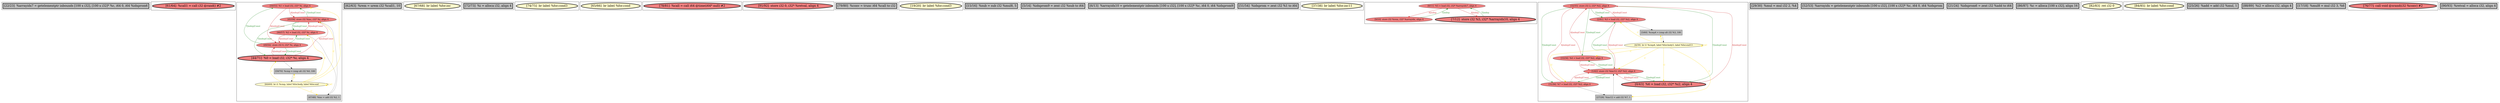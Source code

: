 
digraph G {





subgraph cluster27 {


node168 [penwidth=3.0,fontsize=20,fillcolor=grey,label="[22/23]  %arrayidx7 = getelementptr inbounds [100 x i32], [100 x i32]* %c, i64 0, i64 %idxprom6",shape=rectangle,style=filled ]



}

subgraph cluster28 {


node169 [penwidth=3.0,fontsize=20,fillcolor=lightcoral,label="[61/64]  %call1 = call i32 @rand() #2",shape=ellipse,style=filled ]



}

subgraph cluster26 {


node167 [fillcolor=lightcoral,label="[50/55]  %1 = load i32, i32* %i, align 4",shape=ellipse,style=filled ]
node166 [fillcolor=grey,label="[59/70]  %cmp = icmp ult i32 %0, 100",shape=rectangle,style=filled ]
node161 [fillcolor=lightcoral,label="[45/58]  store i32 %inc, i32* %i, align 4",shape=ellipse,style=filled ]
node162 [fillcolor=grey,label="[47/48]  %inc = add i32 %2, 1",shape=rectangle,style=filled ]
node160 [fillcolor=lemonchiffon,label="[60/69]  br i1 %cmp, label %for.body, label %for.end",shape=ellipse,style=filled ]
node163 [penwidth=3.0,fontsize=20,fillcolor=lightcoral,label="[44/71]  %0 = load i32, i32* %i, align 4",shape=ellipse,style=filled ]
node164 [fillcolor=lightcoral,label="[46/57]  %2 = load i32, i32* %i, align 4",shape=ellipse,style=filled ]
node165 [fillcolor=lightcoral,label="[49/56]  store i32 0, i32* %i, align 4",shape=ellipse,style=filled ]

node164->node161 [style=solid,color=firebrick3,label="A|indep|Const",penwidth=1.0,fontcolor=firebrick3 ]
node163->node161 [style=solid,color=firebrick3,label="A|indep|Const",penwidth=1.0,fontcolor=firebrick3 ]
node161->node163 [style=solid,color=forestgreen,label="T|indep|Const",penwidth=1.0,fontcolor=forestgreen ]
node164->node162 [style=solid,color=black,label="",penwidth=0.5,fontcolor=black ]
node166->node160 [style=solid,color=black,label="",penwidth=0.5,fontcolor=black ]
node165->node164 [style=solid,color=forestgreen,label="T|indep|Const",penwidth=1.0,fontcolor=forestgreen ]
node160->node162 [style=solid,color=gold,label="C",penwidth=1.0,fontcolor=gold ]
node164->node165 [style=solid,color=firebrick3,label="A|indep|Const",penwidth=1.0,fontcolor=firebrick3 ]
node165->node167 [style=solid,color=forestgreen,label="T|indep|Const",penwidth=1.0,fontcolor=forestgreen ]
node160->node160 [style=solid,color=gold,label="C",penwidth=1.0,fontcolor=gold ]
node162->node161 [style=solid,color=black,label="",penwidth=0.5,fontcolor=black ]
node167->node165 [style=solid,color=firebrick3,label="A|indep|Const",penwidth=1.0,fontcolor=firebrick3 ]
node167->node161 [style=solid,color=firebrick3,label="A|indep|Const",penwidth=1.0,fontcolor=firebrick3 ]
node160->node163 [style=solid,color=gold,label="C",penwidth=1.0,fontcolor=gold ]
node160->node166 [style=solid,color=gold,label="C",penwidth=1.0,fontcolor=gold ]
node161->node167 [style=solid,color=forestgreen,label="T|indep|Const",penwidth=1.0,fontcolor=forestgreen ]
node163->node165 [style=solid,color=firebrick3,label="A|indep|Const",penwidth=1.0,fontcolor=firebrick3 ]
node161->node164 [style=solid,color=forestgreen,label="T|indep|Const",penwidth=1.0,fontcolor=forestgreen ]
node163->node166 [style=solid,color=black,label="",penwidth=0.5,fontcolor=black ]
node160->node161 [style=solid,color=gold,label="C",penwidth=1.0,fontcolor=gold ]
node160->node167 [style=solid,color=gold,label="C",penwidth=1.0,fontcolor=gold ]
node165->node163 [style=solid,color=forestgreen,label="T|indep|Const",penwidth=1.0,fontcolor=forestgreen ]
node160->node164 [style=solid,color=gold,label="C",penwidth=1.0,fontcolor=gold ]


}

subgraph cluster29 {


node170 [penwidth=3.0,fontsize=20,fillcolor=grey,label="[62/63]  %rem = urem i32 %call1, 10",shape=rectangle,style=filled ]



}

subgraph cluster25 {


node159 [penwidth=3.0,fontsize=20,fillcolor=lemonchiffon,label="[67/68]  br label %for.inc",shape=ellipse,style=filled ]



}

subgraph cluster24 {


node158 [penwidth=3.0,fontsize=20,fillcolor=grey,label="[72/73]  %i = alloca i32, align 4",shape=rectangle,style=filled ]



}

subgraph cluster22 {


node156 [penwidth=3.0,fontsize=20,fillcolor=lemonchiffon,label="[74/75]  br label %for.cond3",shape=ellipse,style=filled ]



}

subgraph cluster20 {


node154 [penwidth=3.0,fontsize=20,fillcolor=lemonchiffon,label="[65/66]  br label %for.cond",shape=ellipse,style=filled ]



}

subgraph cluster18 {


node152 [penwidth=3.0,fontsize=20,fillcolor=lightcoral,label="[78/81]  %call = call i64 @time(i64* null) #2",shape=ellipse,style=filled ]



}

subgraph cluster16 {


node150 [penwidth=3.0,fontsize=20,fillcolor=lightcoral,label="[91/92]  store i32 0, i32* %retval, align 4",shape=ellipse,style=filled ]



}

subgraph cluster17 {


node151 [penwidth=3.0,fontsize=20,fillcolor=grey,label="[79/80]  %conv = trunc i64 %call to i32",shape=rectangle,style=filled ]



}

subgraph cluster4 {


node130 [penwidth=3.0,fontsize=20,fillcolor=lemonchiffon,label="[19/20]  br label %for.cond3",shape=ellipse,style=filled ]



}

subgraph cluster3 {


node129 [penwidth=3.0,fontsize=20,fillcolor=grey,label="[15/16]  %sub = sub i32 %mul8, 5",shape=rectangle,style=filled ]



}

subgraph cluster2 {


node128 [penwidth=3.0,fontsize=20,fillcolor=grey,label="[5/14]  %idxprom9 = zext i32 %sub to i64",shape=rectangle,style=filled ]



}

subgraph cluster1 {


node127 [penwidth=3.0,fontsize=20,fillcolor=grey,label="[6/13]  %arrayidx10 = getelementptr inbounds [100 x i32], [100 x i32]* %c, i64 0, i64 %idxprom9",shape=rectangle,style=filled ]



}

subgraph cluster12 {


node146 [penwidth=3.0,fontsize=20,fillcolor=grey,label="[51/54]  %idxprom = zext i32 %1 to i64",shape=rectangle,style=filled ]



}

subgraph cluster5 {


node131 [penwidth=3.0,fontsize=20,fillcolor=lemonchiffon,label="[37/38]  br label %for.inc11",shape=ellipse,style=filled ]



}

subgraph cluster0 {


node126 [fillcolor=lightcoral,label="[8/11]  %5 = load i32, i32* %arrayidx7, align 4",shape=ellipse,style=filled ]
node124 [fillcolor=lightcoral,label="[9/10]  store i32 %rem, i32* %arrayidx, align 4",shape=ellipse,style=filled ]
node125 [penwidth=3.0,fontsize=20,fillcolor=lightcoral,label="[7/12]  store i32 %5, i32* %arrayidx10, align 4",shape=ellipse,style=filled ]

node126->node125 [style=solid,color=firebrick3,label="A|indep",penwidth=1.0,fontcolor=firebrick3 ]
node125->node126 [style=solid,color=forestgreen,label="T|indep",penwidth=1.0,fontcolor=forestgreen ]
node126->node124 [style=solid,color=firebrick3,label="A|indep",penwidth=1.0,fontcolor=firebrick3 ]
node124->node126 [style=solid,color=forestgreen,label="T|indep",penwidth=1.0,fontcolor=forestgreen ]


}

subgraph cluster6 {


node138 [fillcolor=lightcoral,label="[32/35]  store i32 2, i32* %i2, align 4",shape=ellipse,style=filled ]
node133 [fillcolor=lightcoral,label="[2/41]  %3 = load i32, i32* %i2, align 4",shape=ellipse,style=filled ]
node136 [penwidth=3.0,fontsize=20,fillcolor=lightcoral,label="[0/43]  %6 = load i32, i32* %i2, align 4",shape=ellipse,style=filled ]
node132 [fillcolor=grey,label="[27/28]  %inc12 = add i32 %7, 1",shape=rectangle,style=filled ]
node140 [fillcolor=lemonchiffon,label="[4/39]  br i1 %cmp4, label %for.body5, label %for.end13",shape=ellipse,style=filled ]
node139 [fillcolor=lightcoral,label="[31/36]  %7 = load i32, i32* %i2, align 4",shape=ellipse,style=filled ]
node135 [fillcolor=lightcoral,label="[1/42]  store i32 %inc12, i32* %i2, align 4",shape=ellipse,style=filled ]
node134 [fillcolor=grey,label="[3/40]  %cmp4 = icmp ult i32 %3, 100",shape=rectangle,style=filled ]
node137 [fillcolor=lightcoral,label="[33/34]  %4 = load i32, i32* %i2, align 4",shape=ellipse,style=filled ]

node136->node135 [style=solid,color=firebrick3,label="A|indep|Const",penwidth=1.0,fontcolor=firebrick3 ]
node136->node138 [style=solid,color=firebrick3,label="A|indep|Const",penwidth=1.0,fontcolor=firebrick3 ]
node137->node135 [style=solid,color=firebrick3,label="A|indep|Const",penwidth=1.0,fontcolor=firebrick3 ]
node135->node137 [style=solid,color=forestgreen,label="T|indep|Const",penwidth=1.0,fontcolor=forestgreen ]
node140->node133 [style=solid,color=gold,label="C",penwidth=1.0,fontcolor=gold ]
node133->node134 [style=solid,color=black,label="",penwidth=0.5,fontcolor=black ]
node134->node140 [style=solid,color=black,label="",penwidth=0.5,fontcolor=black ]
node140->node132 [style=solid,color=gold,label="C",penwidth=1.0,fontcolor=gold ]
node138->node136 [style=solid,color=forestgreen,label="T|indep|Const",penwidth=1.0,fontcolor=forestgreen ]
node140->node139 [style=solid,color=gold,label="C",penwidth=1.0,fontcolor=gold ]
node133->node135 [style=solid,color=firebrick3,label="A|indep|Const",penwidth=1.0,fontcolor=firebrick3 ]
node140->node135 [style=solid,color=gold,label="C",penwidth=1.0,fontcolor=gold ]
node140->node137 [style=solid,color=gold,label="C",penwidth=1.0,fontcolor=gold ]
node139->node135 [style=solid,color=firebrick3,label="A|indep|Const",penwidth=1.0,fontcolor=firebrick3 ]
node138->node137 [style=solid,color=forestgreen,label="T|indep|Const",penwidth=1.0,fontcolor=forestgreen ]
node139->node132 [style=solid,color=black,label="",penwidth=0.5,fontcolor=black ]
node137->node138 [style=solid,color=firebrick3,label="A|indep|Const",penwidth=1.0,fontcolor=firebrick3 ]
node140->node134 [style=solid,color=gold,label="C",penwidth=1.0,fontcolor=gold ]
node139->node138 [style=solid,color=firebrick3,label="A|indep|Const",penwidth=1.0,fontcolor=firebrick3 ]
node138->node139 [style=solid,color=forestgreen,label="T|indep|Const",penwidth=1.0,fontcolor=forestgreen ]
node135->node136 [style=solid,color=forestgreen,label="T|indep|Const",penwidth=1.0,fontcolor=forestgreen ]
node140->node140 [style=solid,color=gold,label="C",penwidth=1.0,fontcolor=gold ]
node140->node136 [style=solid,color=gold,label="C",penwidth=1.0,fontcolor=gold ]
node138->node133 [style=solid,color=forestgreen,label="T|indep|Const",penwidth=1.0,fontcolor=forestgreen ]
node132->node135 [style=solid,color=black,label="",penwidth=0.5,fontcolor=black ]
node135->node139 [style=solid,color=forestgreen,label="T|indep|Const",penwidth=1.0,fontcolor=forestgreen ]
node133->node138 [style=solid,color=firebrick3,label="A|indep|Const",penwidth=1.0,fontcolor=firebrick3 ]
node135->node133 [style=solid,color=forestgreen,label="T|indep|Const",penwidth=1.0,fontcolor=forestgreen ]


}

subgraph cluster14 {


node148 [penwidth=3.0,fontsize=20,fillcolor=grey,label="[29/30]  %mul = mul i32 2, %4",shape=rectangle,style=filled ]



}

subgraph cluster7 {


node141 [penwidth=3.0,fontsize=20,fillcolor=grey,label="[52/53]  %arrayidx = getelementptr inbounds [100 x i32], [100 x i32]* %c, i64 0, i64 %idxprom",shape=rectangle,style=filled ]



}

subgraph cluster23 {


node157 [penwidth=3.0,fontsize=20,fillcolor=grey,label="[21/24]  %idxprom6 = zext i32 %add to i64",shape=rectangle,style=filled ]



}

subgraph cluster8 {


node142 [penwidth=3.0,fontsize=20,fillcolor=grey,label="[86/87]  %c = alloca [100 x i32], align 16",shape=rectangle,style=filled ]



}

subgraph cluster21 {


node155 [penwidth=3.0,fontsize=20,fillcolor=lemonchiffon,label="[82/83]  ret i32 0",shape=ellipse,style=filled ]



}

subgraph cluster9 {


node143 [penwidth=3.0,fontsize=20,fillcolor=lemonchiffon,label="[84/85]  br label %for.cond",shape=ellipse,style=filled ]



}

subgraph cluster19 {


node153 [penwidth=3.0,fontsize=20,fillcolor=grey,label="[25/26]  %add = add i32 %mul, 1",shape=rectangle,style=filled ]



}

subgraph cluster10 {


node144 [penwidth=3.0,fontsize=20,fillcolor=grey,label="[88/89]  %i2 = alloca i32, align 4",shape=rectangle,style=filled ]



}

subgraph cluster11 {


node145 [penwidth=3.0,fontsize=20,fillcolor=grey,label="[17/18]  %mul8 = mul i32 3, %6",shape=rectangle,style=filled ]



}

subgraph cluster13 {


node147 [penwidth=3.0,fontsize=20,fillcolor=lightcoral,label="[76/77]  call void @srand(i32 %conv) #2",shape=ellipse,style=filled ]



}

subgraph cluster15 {


node149 [penwidth=3.0,fontsize=20,fillcolor=grey,label="[90/93]  %retval = alloca i32, align 4",shape=rectangle,style=filled ]



}

}
